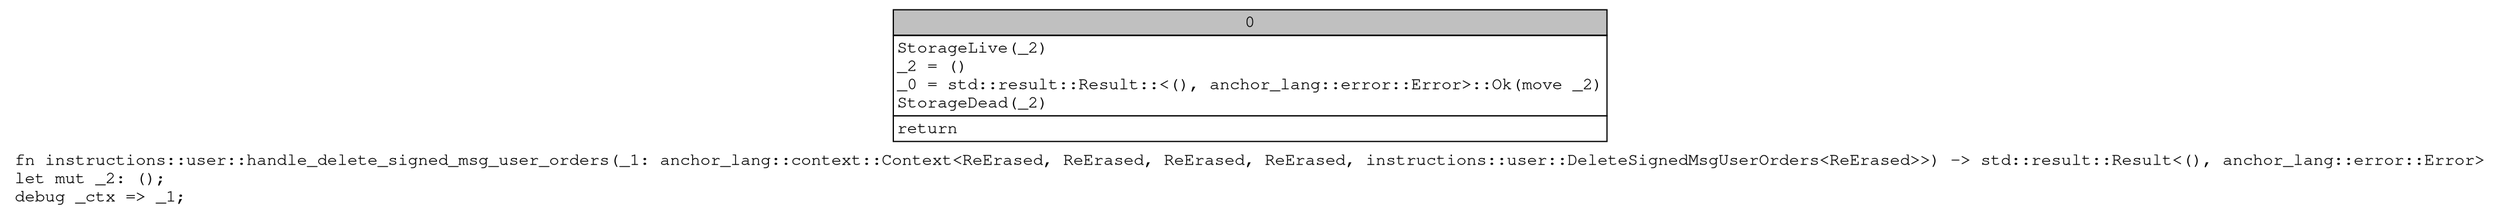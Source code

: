 digraph Mir_0_1729 {
    graph [fontname="Courier, monospace"];
    node [fontname="Courier, monospace"];
    edge [fontname="Courier, monospace"];
    label=<fn instructions::user::handle_delete_signed_msg_user_orders(_1: anchor_lang::context::Context&lt;ReErased, ReErased, ReErased, ReErased, instructions::user::DeleteSignedMsgUserOrders&lt;ReErased&gt;&gt;) -&gt; std::result::Result&lt;(), anchor_lang::error::Error&gt;<br align="left"/>let mut _2: ();<br align="left"/>debug _ctx =&gt; _1;<br align="left"/>>;
    bb0__0_1729 [shape="none", label=<<table border="0" cellborder="1" cellspacing="0"><tr><td bgcolor="gray" align="center" colspan="1">0</td></tr><tr><td align="left" balign="left">StorageLive(_2)<br/>_2 = ()<br/>_0 = std::result::Result::&lt;(), anchor_lang::error::Error&gt;::Ok(move _2)<br/>StorageDead(_2)<br/></td></tr><tr><td align="left">return</td></tr></table>>];
}
